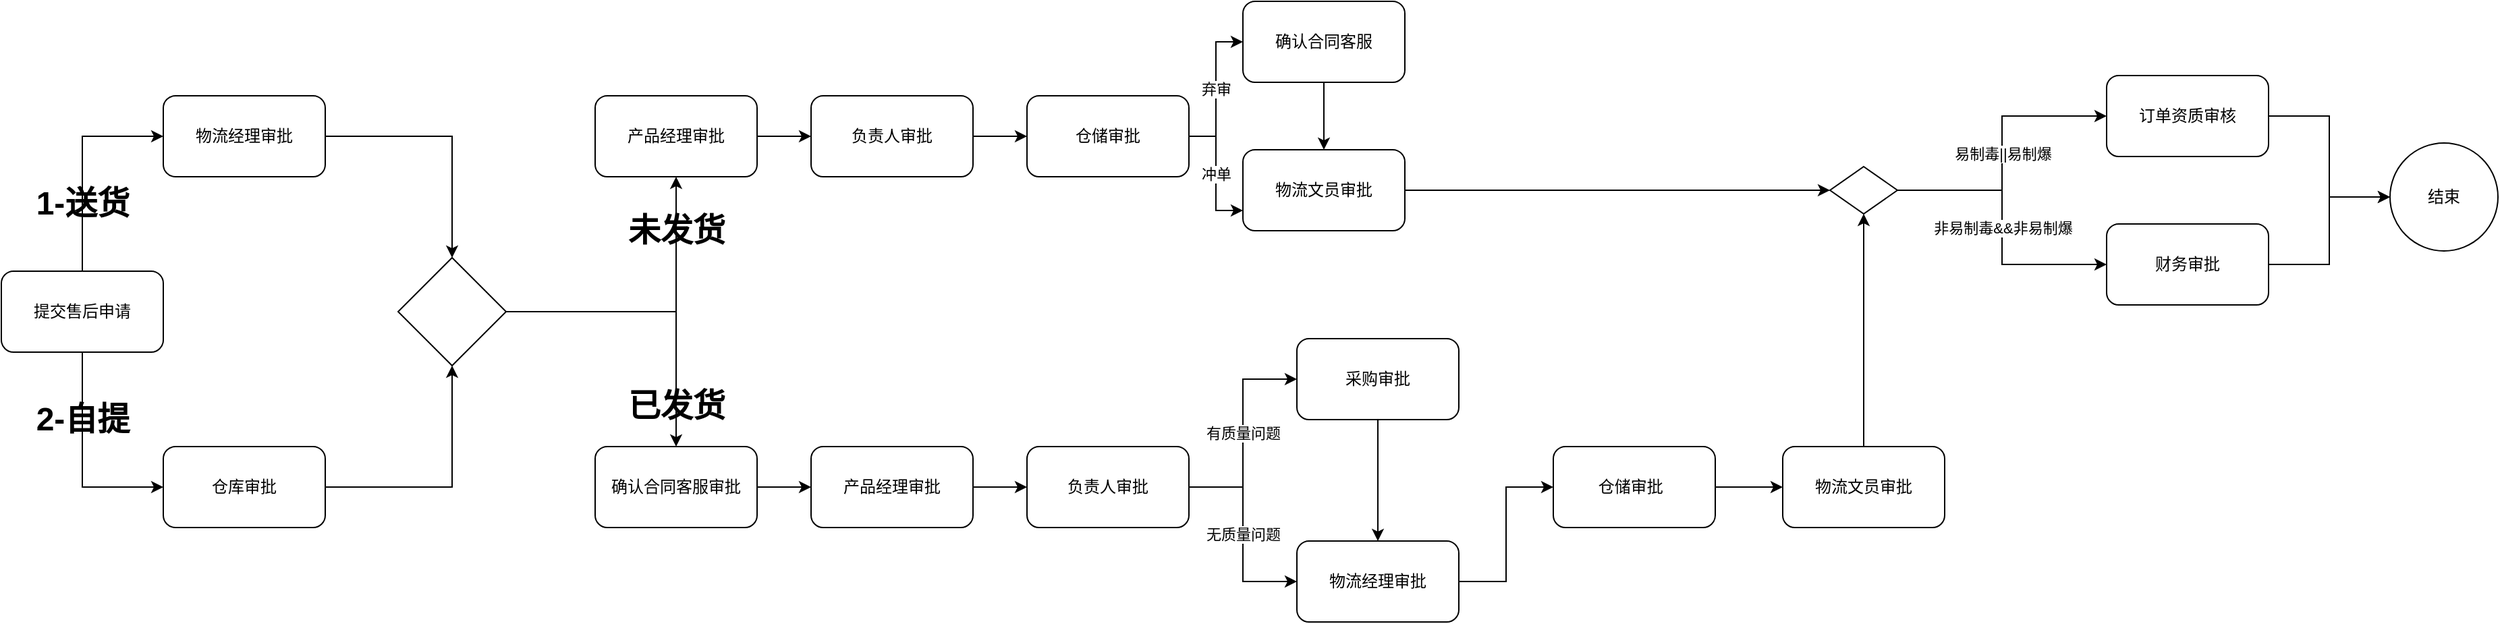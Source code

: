 <mxfile version="24.7.8">
  <diagram name="第 1 页" id="j2s_BXzT2Hw-CgotgLgn">
    <mxGraphModel dx="1434" dy="764" grid="1" gridSize="10" guides="1" tooltips="1" connect="1" arrows="1" fold="1" page="1" pageScale="1" pageWidth="827" pageHeight="1169" math="0" shadow="0">
      <root>
        <mxCell id="0" />
        <mxCell id="1" parent="0" />
        <mxCell id="eGbgCsMsqUFKKg6QM9Z_-6" style="edgeStyle=orthogonalEdgeStyle;rounded=0;orthogonalLoop=1;jettySize=auto;html=1;exitX=0.5;exitY=0;exitDx=0;exitDy=0;entryX=0;entryY=0.5;entryDx=0;entryDy=0;" edge="1" parent="1" source="eGbgCsMsqUFKKg6QM9Z_-1" target="eGbgCsMsqUFKKg6QM9Z_-2">
          <mxGeometry relative="1" as="geometry" />
        </mxCell>
        <mxCell id="eGbgCsMsqUFKKg6QM9Z_-7" style="edgeStyle=orthogonalEdgeStyle;rounded=0;orthogonalLoop=1;jettySize=auto;html=1;" edge="1" parent="1" source="eGbgCsMsqUFKKg6QM9Z_-1">
          <mxGeometry relative="1" as="geometry">
            <mxPoint x="160" y="510" as="targetPoint" />
            <Array as="points">
              <mxPoint x="100" y="510" />
            </Array>
          </mxGeometry>
        </mxCell>
        <mxCell id="eGbgCsMsqUFKKg6QM9Z_-1" value="提交售后申请" style="rounded=1;whiteSpace=wrap;html=1;" vertex="1" parent="1">
          <mxGeometry x="40" y="350" width="120" height="60" as="geometry" />
        </mxCell>
        <mxCell id="eGbgCsMsqUFKKg6QM9Z_-11" style="edgeStyle=orthogonalEdgeStyle;rounded=0;orthogonalLoop=1;jettySize=auto;html=1;" edge="1" parent="1" source="eGbgCsMsqUFKKg6QM9Z_-2" target="eGbgCsMsqUFKKg6QM9Z_-10">
          <mxGeometry relative="1" as="geometry" />
        </mxCell>
        <mxCell id="eGbgCsMsqUFKKg6QM9Z_-2" value="物流经理审批" style="rounded=1;whiteSpace=wrap;html=1;" vertex="1" parent="1">
          <mxGeometry x="160" y="220" width="120" height="60" as="geometry" />
        </mxCell>
        <mxCell id="eGbgCsMsqUFKKg6QM9Z_-12" style="edgeStyle=orthogonalEdgeStyle;rounded=0;orthogonalLoop=1;jettySize=auto;html=1;entryX=0.5;entryY=1;entryDx=0;entryDy=0;" edge="1" parent="1" source="eGbgCsMsqUFKKg6QM9Z_-3" target="eGbgCsMsqUFKKg6QM9Z_-10">
          <mxGeometry relative="1" as="geometry" />
        </mxCell>
        <mxCell id="eGbgCsMsqUFKKg6QM9Z_-3" value="仓库审批" style="rounded=1;whiteSpace=wrap;html=1;" vertex="1" parent="1">
          <mxGeometry x="160" y="480" width="120" height="60" as="geometry" />
        </mxCell>
        <mxCell id="eGbgCsMsqUFKKg6QM9Z_-8" value="2-自提" style="text;strokeColor=none;fillColor=none;html=1;fontSize=24;fontStyle=1;verticalAlign=middle;align=center;" vertex="1" parent="1">
          <mxGeometry x="50" y="440" width="100" height="40" as="geometry" />
        </mxCell>
        <mxCell id="eGbgCsMsqUFKKg6QM9Z_-9" value="1-送货" style="text;strokeColor=none;fillColor=none;html=1;fontSize=24;fontStyle=1;verticalAlign=middle;align=center;" vertex="1" parent="1">
          <mxGeometry x="50" y="280" width="100" height="40" as="geometry" />
        </mxCell>
        <mxCell id="eGbgCsMsqUFKKg6QM9Z_-16" style="edgeStyle=orthogonalEdgeStyle;rounded=0;orthogonalLoop=1;jettySize=auto;html=1;" edge="1" parent="1" source="eGbgCsMsqUFKKg6QM9Z_-10" target="eGbgCsMsqUFKKg6QM9Z_-13">
          <mxGeometry relative="1" as="geometry" />
        </mxCell>
        <mxCell id="eGbgCsMsqUFKKg6QM9Z_-17" style="edgeStyle=orthogonalEdgeStyle;rounded=0;orthogonalLoop=1;jettySize=auto;html=1;" edge="1" parent="1" source="eGbgCsMsqUFKKg6QM9Z_-10" target="eGbgCsMsqUFKKg6QM9Z_-14">
          <mxGeometry relative="1" as="geometry" />
        </mxCell>
        <mxCell id="eGbgCsMsqUFKKg6QM9Z_-10" value="" style="rhombus;whiteSpace=wrap;html=1;" vertex="1" parent="1">
          <mxGeometry x="334" y="340" width="80" height="80" as="geometry" />
        </mxCell>
        <mxCell id="eGbgCsMsqUFKKg6QM9Z_-22" value="" style="edgeStyle=orthogonalEdgeStyle;rounded=0;orthogonalLoop=1;jettySize=auto;html=1;" edge="1" parent="1" source="eGbgCsMsqUFKKg6QM9Z_-13" target="eGbgCsMsqUFKKg6QM9Z_-15">
          <mxGeometry relative="1" as="geometry" />
        </mxCell>
        <mxCell id="eGbgCsMsqUFKKg6QM9Z_-13" value="产品经理审批" style="rounded=1;whiteSpace=wrap;html=1;" vertex="1" parent="1">
          <mxGeometry x="480" y="220" width="120" height="60" as="geometry" />
        </mxCell>
        <mxCell id="eGbgCsMsqUFKKg6QM9Z_-43" value="" style="edgeStyle=orthogonalEdgeStyle;rounded=0;orthogonalLoop=1;jettySize=auto;html=1;" edge="1" parent="1" source="eGbgCsMsqUFKKg6QM9Z_-14" target="eGbgCsMsqUFKKg6QM9Z_-40">
          <mxGeometry relative="1" as="geometry" />
        </mxCell>
        <mxCell id="eGbgCsMsqUFKKg6QM9Z_-14" value="确认合同客服审批" style="rounded=1;whiteSpace=wrap;html=1;" vertex="1" parent="1">
          <mxGeometry x="480" y="480" width="120" height="60" as="geometry" />
        </mxCell>
        <mxCell id="eGbgCsMsqUFKKg6QM9Z_-23" value="" style="edgeStyle=orthogonalEdgeStyle;rounded=0;orthogonalLoop=1;jettySize=auto;html=1;" edge="1" parent="1" source="eGbgCsMsqUFKKg6QM9Z_-15" target="eGbgCsMsqUFKKg6QM9Z_-21">
          <mxGeometry relative="1" as="geometry" />
        </mxCell>
        <mxCell id="eGbgCsMsqUFKKg6QM9Z_-15" value="负责人审批" style="rounded=1;whiteSpace=wrap;html=1;" vertex="1" parent="1">
          <mxGeometry x="640" y="220" width="120" height="60" as="geometry" />
        </mxCell>
        <mxCell id="eGbgCsMsqUFKKg6QM9Z_-18" value="未发货" style="text;strokeColor=none;fillColor=none;html=1;fontSize=24;fontStyle=1;verticalAlign=middle;align=center;" vertex="1" parent="1">
          <mxGeometry x="490" y="300" width="100" height="40" as="geometry" />
        </mxCell>
        <mxCell id="eGbgCsMsqUFKKg6QM9Z_-20" value="已发货" style="text;strokeColor=none;fillColor=none;html=1;fontSize=24;fontStyle=1;verticalAlign=middle;align=center;" vertex="1" parent="1">
          <mxGeometry x="490" y="430" width="100" height="40" as="geometry" />
        </mxCell>
        <mxCell id="eGbgCsMsqUFKKg6QM9Z_-26" value="弃审" style="edgeStyle=orthogonalEdgeStyle;rounded=0;orthogonalLoop=1;jettySize=auto;html=1;entryX=0;entryY=0.5;entryDx=0;entryDy=0;" edge="1" parent="1" source="eGbgCsMsqUFKKg6QM9Z_-21" target="eGbgCsMsqUFKKg6QM9Z_-24">
          <mxGeometry relative="1" as="geometry" />
        </mxCell>
        <mxCell id="eGbgCsMsqUFKKg6QM9Z_-27" value="冲单" style="edgeStyle=orthogonalEdgeStyle;rounded=0;orthogonalLoop=1;jettySize=auto;html=1;entryX=0;entryY=0.75;entryDx=0;entryDy=0;" edge="1" parent="1" source="eGbgCsMsqUFKKg6QM9Z_-21" target="eGbgCsMsqUFKKg6QM9Z_-25">
          <mxGeometry relative="1" as="geometry" />
        </mxCell>
        <mxCell id="eGbgCsMsqUFKKg6QM9Z_-21" value="仓储审批" style="rounded=1;whiteSpace=wrap;html=1;" vertex="1" parent="1">
          <mxGeometry x="800" y="220" width="120" height="60" as="geometry" />
        </mxCell>
        <mxCell id="eGbgCsMsqUFKKg6QM9Z_-28" style="edgeStyle=orthogonalEdgeStyle;rounded=0;orthogonalLoop=1;jettySize=auto;html=1;entryX=0.5;entryY=0;entryDx=0;entryDy=0;" edge="1" parent="1" source="eGbgCsMsqUFKKg6QM9Z_-24" target="eGbgCsMsqUFKKg6QM9Z_-25">
          <mxGeometry relative="1" as="geometry" />
        </mxCell>
        <mxCell id="eGbgCsMsqUFKKg6QM9Z_-24" value="确认合同客服" style="rounded=1;whiteSpace=wrap;html=1;" vertex="1" parent="1">
          <mxGeometry x="960" y="150" width="120" height="60" as="geometry" />
        </mxCell>
        <mxCell id="eGbgCsMsqUFKKg6QM9Z_-31" style="edgeStyle=orthogonalEdgeStyle;rounded=0;orthogonalLoop=1;jettySize=auto;html=1;entryX=0;entryY=0.5;entryDx=0;entryDy=0;" edge="1" parent="1" source="eGbgCsMsqUFKKg6QM9Z_-25" target="eGbgCsMsqUFKKg6QM9Z_-30">
          <mxGeometry relative="1" as="geometry" />
        </mxCell>
        <mxCell id="eGbgCsMsqUFKKg6QM9Z_-25" value="物流文员审批" style="rounded=1;whiteSpace=wrap;html=1;" vertex="1" parent="1">
          <mxGeometry x="960" y="260" width="120" height="60" as="geometry" />
        </mxCell>
        <mxCell id="eGbgCsMsqUFKKg6QM9Z_-38" style="edgeStyle=orthogonalEdgeStyle;rounded=0;orthogonalLoop=1;jettySize=auto;html=1;" edge="1" parent="1" source="eGbgCsMsqUFKKg6QM9Z_-29" target="eGbgCsMsqUFKKg6QM9Z_-37">
          <mxGeometry relative="1" as="geometry" />
        </mxCell>
        <mxCell id="eGbgCsMsqUFKKg6QM9Z_-29" value="订单资质审核" style="rounded=1;whiteSpace=wrap;html=1;" vertex="1" parent="1">
          <mxGeometry x="1600" y="205" width="120" height="60" as="geometry" />
        </mxCell>
        <mxCell id="eGbgCsMsqUFKKg6QM9Z_-34" value="易制毒||易制爆" style="edgeStyle=orthogonalEdgeStyle;rounded=0;orthogonalLoop=1;jettySize=auto;html=1;entryX=0;entryY=0.5;entryDx=0;entryDy=0;" edge="1" parent="1" source="eGbgCsMsqUFKKg6QM9Z_-30" target="eGbgCsMsqUFKKg6QM9Z_-29">
          <mxGeometry relative="1" as="geometry" />
        </mxCell>
        <mxCell id="eGbgCsMsqUFKKg6QM9Z_-36" value="非易制毒&amp;amp;&amp;amp;非易制爆" style="edgeStyle=orthogonalEdgeStyle;rounded=0;orthogonalLoop=1;jettySize=auto;html=1;entryX=0;entryY=0.5;entryDx=0;entryDy=0;" edge="1" parent="1" source="eGbgCsMsqUFKKg6QM9Z_-30" target="eGbgCsMsqUFKKg6QM9Z_-32">
          <mxGeometry relative="1" as="geometry" />
        </mxCell>
        <mxCell id="eGbgCsMsqUFKKg6QM9Z_-30" value="" style="rhombus;whiteSpace=wrap;html=1;" vertex="1" parent="1">
          <mxGeometry x="1395" y="272.5" width="50" height="35" as="geometry" />
        </mxCell>
        <mxCell id="eGbgCsMsqUFKKg6QM9Z_-39" style="edgeStyle=orthogonalEdgeStyle;rounded=0;orthogonalLoop=1;jettySize=auto;html=1;entryX=0;entryY=0.5;entryDx=0;entryDy=0;" edge="1" parent="1" source="eGbgCsMsqUFKKg6QM9Z_-32" target="eGbgCsMsqUFKKg6QM9Z_-37">
          <mxGeometry relative="1" as="geometry" />
        </mxCell>
        <mxCell id="eGbgCsMsqUFKKg6QM9Z_-32" value="财务审批" style="rounded=1;whiteSpace=wrap;html=1;" vertex="1" parent="1">
          <mxGeometry x="1600" y="315" width="120" height="60" as="geometry" />
        </mxCell>
        <mxCell id="eGbgCsMsqUFKKg6QM9Z_-37" value="结束" style="ellipse;whiteSpace=wrap;html=1;aspect=fixed;" vertex="1" parent="1">
          <mxGeometry x="1810" y="255" width="80" height="80" as="geometry" />
        </mxCell>
        <mxCell id="eGbgCsMsqUFKKg6QM9Z_-44" value="" style="edgeStyle=orthogonalEdgeStyle;rounded=0;orthogonalLoop=1;jettySize=auto;html=1;" edge="1" parent="1" source="eGbgCsMsqUFKKg6QM9Z_-40" target="eGbgCsMsqUFKKg6QM9Z_-42">
          <mxGeometry relative="1" as="geometry" />
        </mxCell>
        <mxCell id="eGbgCsMsqUFKKg6QM9Z_-40" value="产品经理审批" style="rounded=1;whiteSpace=wrap;html=1;" vertex="1" parent="1">
          <mxGeometry x="640" y="480" width="120" height="60" as="geometry" />
        </mxCell>
        <mxCell id="eGbgCsMsqUFKKg6QM9Z_-47" value="有质量问题" style="edgeStyle=orthogonalEdgeStyle;rounded=0;orthogonalLoop=1;jettySize=auto;html=1;entryX=0;entryY=0.5;entryDx=0;entryDy=0;" edge="1" parent="1" source="eGbgCsMsqUFKKg6QM9Z_-42" target="eGbgCsMsqUFKKg6QM9Z_-45">
          <mxGeometry relative="1" as="geometry" />
        </mxCell>
        <mxCell id="eGbgCsMsqUFKKg6QM9Z_-48" value="无质量问题" style="edgeStyle=orthogonalEdgeStyle;rounded=0;orthogonalLoop=1;jettySize=auto;html=1;entryX=0;entryY=0.5;entryDx=0;entryDy=0;" edge="1" parent="1" source="eGbgCsMsqUFKKg6QM9Z_-42" target="eGbgCsMsqUFKKg6QM9Z_-46">
          <mxGeometry relative="1" as="geometry" />
        </mxCell>
        <mxCell id="eGbgCsMsqUFKKg6QM9Z_-42" value="负责人审批" style="rounded=1;whiteSpace=wrap;html=1;" vertex="1" parent="1">
          <mxGeometry x="800" y="480" width="120" height="60" as="geometry" />
        </mxCell>
        <mxCell id="eGbgCsMsqUFKKg6QM9Z_-49" value="" style="edgeStyle=orthogonalEdgeStyle;rounded=0;orthogonalLoop=1;jettySize=auto;html=1;" edge="1" parent="1" source="eGbgCsMsqUFKKg6QM9Z_-45" target="eGbgCsMsqUFKKg6QM9Z_-46">
          <mxGeometry relative="1" as="geometry" />
        </mxCell>
        <mxCell id="eGbgCsMsqUFKKg6QM9Z_-45" value="采购审批" style="rounded=1;whiteSpace=wrap;html=1;" vertex="1" parent="1">
          <mxGeometry x="1000" y="400" width="120" height="60" as="geometry" />
        </mxCell>
        <mxCell id="eGbgCsMsqUFKKg6QM9Z_-51" style="edgeStyle=orthogonalEdgeStyle;rounded=0;orthogonalLoop=1;jettySize=auto;html=1;entryX=0;entryY=0.5;entryDx=0;entryDy=0;" edge="1" parent="1" source="eGbgCsMsqUFKKg6QM9Z_-46" target="eGbgCsMsqUFKKg6QM9Z_-50">
          <mxGeometry relative="1" as="geometry" />
        </mxCell>
        <mxCell id="eGbgCsMsqUFKKg6QM9Z_-46" value="物流经理审批" style="rounded=1;whiteSpace=wrap;html=1;" vertex="1" parent="1">
          <mxGeometry x="1000" y="550" width="120" height="60" as="geometry" />
        </mxCell>
        <mxCell id="eGbgCsMsqUFKKg6QM9Z_-53" value="" style="edgeStyle=orthogonalEdgeStyle;rounded=0;orthogonalLoop=1;jettySize=auto;html=1;" edge="1" parent="1" source="eGbgCsMsqUFKKg6QM9Z_-50" target="eGbgCsMsqUFKKg6QM9Z_-52">
          <mxGeometry relative="1" as="geometry" />
        </mxCell>
        <mxCell id="eGbgCsMsqUFKKg6QM9Z_-50" value="仓储审批&lt;span style=&quot;white-space: pre;&quot;&gt;&#x9;&lt;/span&gt;" style="rounded=1;whiteSpace=wrap;html=1;" vertex="1" parent="1">
          <mxGeometry x="1190" y="480" width="120" height="60" as="geometry" />
        </mxCell>
        <mxCell id="eGbgCsMsqUFKKg6QM9Z_-81" style="edgeStyle=orthogonalEdgeStyle;rounded=0;orthogonalLoop=1;jettySize=auto;html=1;exitX=0.5;exitY=0;exitDx=0;exitDy=0;entryX=0.5;entryY=1;entryDx=0;entryDy=0;" edge="1" parent="1" source="eGbgCsMsqUFKKg6QM9Z_-52" target="eGbgCsMsqUFKKg6QM9Z_-30">
          <mxGeometry relative="1" as="geometry" />
        </mxCell>
        <mxCell id="eGbgCsMsqUFKKg6QM9Z_-52" value="物流文员审批" style="rounded=1;whiteSpace=wrap;html=1;" vertex="1" parent="1">
          <mxGeometry x="1360" y="480" width="120" height="60" as="geometry" />
        </mxCell>
      </root>
    </mxGraphModel>
  </diagram>
</mxfile>
